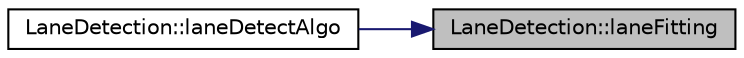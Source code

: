 digraph "LaneDetection::laneFitting"
{
 // LATEX_PDF_SIZE
  edge [fontname="Helvetica",fontsize="10",labelfontname="Helvetica",labelfontsize="10"];
  node [fontname="Helvetica",fontsize="10",shape=record];
  rankdir="RL";
  Node1 [label="LaneDetection::laneFitting",height=0.2,width=0.4,color="black", fillcolor="grey75", style="filled", fontcolor="black",tooltip="Solves the third degree polynomial with the estimated coefficients for every X-Value."];
  Node1 -> Node2 [dir="back",color="midnightblue",fontsize="10",style="solid",fontname="Helvetica"];
  Node2 [label="LaneDetection::laneDetectAlgo",height=0.2,width=0.4,color="black", fillcolor="white", style="filled",URL="$class_lane_detection.html#a0f67f11589b578831c55018f374ee354",tooltip="Main function executing the preprocessing routine and calling necessary functions for detecting lanes..."];
}

